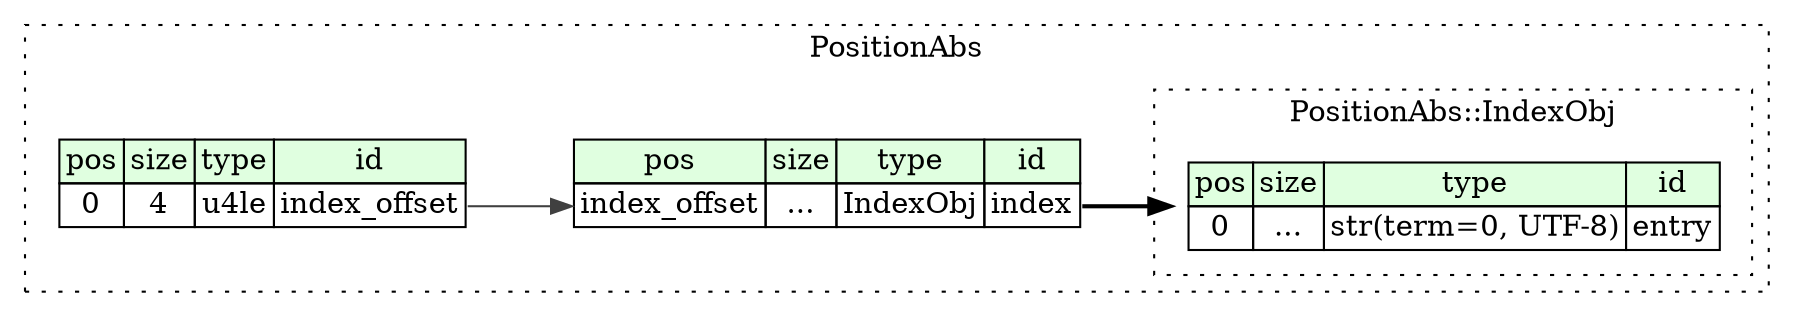 digraph {
	rankdir=LR;
	node [shape=plaintext];
	subgraph cluster__position_abs {
		label="PositionAbs";
		graph[style=dotted];

		position_abs__seq [label=<<TABLE BORDER="0" CELLBORDER="1" CELLSPACING="0">
			<TR><TD BGCOLOR="#E0FFE0">pos</TD><TD BGCOLOR="#E0FFE0">size</TD><TD BGCOLOR="#E0FFE0">type</TD><TD BGCOLOR="#E0FFE0">id</TD></TR>
			<TR><TD PORT="index_offset_pos">0</TD><TD PORT="index_offset_size">4</TD><TD>u4le</TD><TD PORT="index_offset_type">index_offset</TD></TR>
		</TABLE>>];
		position_abs__inst__index [label=<<TABLE BORDER="0" CELLBORDER="1" CELLSPACING="0">
			<TR><TD BGCOLOR="#E0FFE0">pos</TD><TD BGCOLOR="#E0FFE0">size</TD><TD BGCOLOR="#E0FFE0">type</TD><TD BGCOLOR="#E0FFE0">id</TD></TR>
			<TR><TD PORT="index_pos">index_offset</TD><TD PORT="index_size">...</TD><TD>IndexObj</TD><TD PORT="index_type">index</TD></TR>
		</TABLE>>];
		subgraph cluster__index_obj {
			label="PositionAbs::IndexObj";
			graph[style=dotted];

			index_obj__seq [label=<<TABLE BORDER="0" CELLBORDER="1" CELLSPACING="0">
				<TR><TD BGCOLOR="#E0FFE0">pos</TD><TD BGCOLOR="#E0FFE0">size</TD><TD BGCOLOR="#E0FFE0">type</TD><TD BGCOLOR="#E0FFE0">id</TD></TR>
				<TR><TD PORT="entry_pos">0</TD><TD PORT="entry_size">...</TD><TD>str(term=0, UTF-8)</TD><TD PORT="entry_type">entry</TD></TR>
			</TABLE>>];
		}
	}
	position_abs__seq:index_offset_type -> position_abs__inst__index:index_pos [color="#404040"];
	position_abs__inst__index:index_type -> index_obj__seq [style=bold];
}
